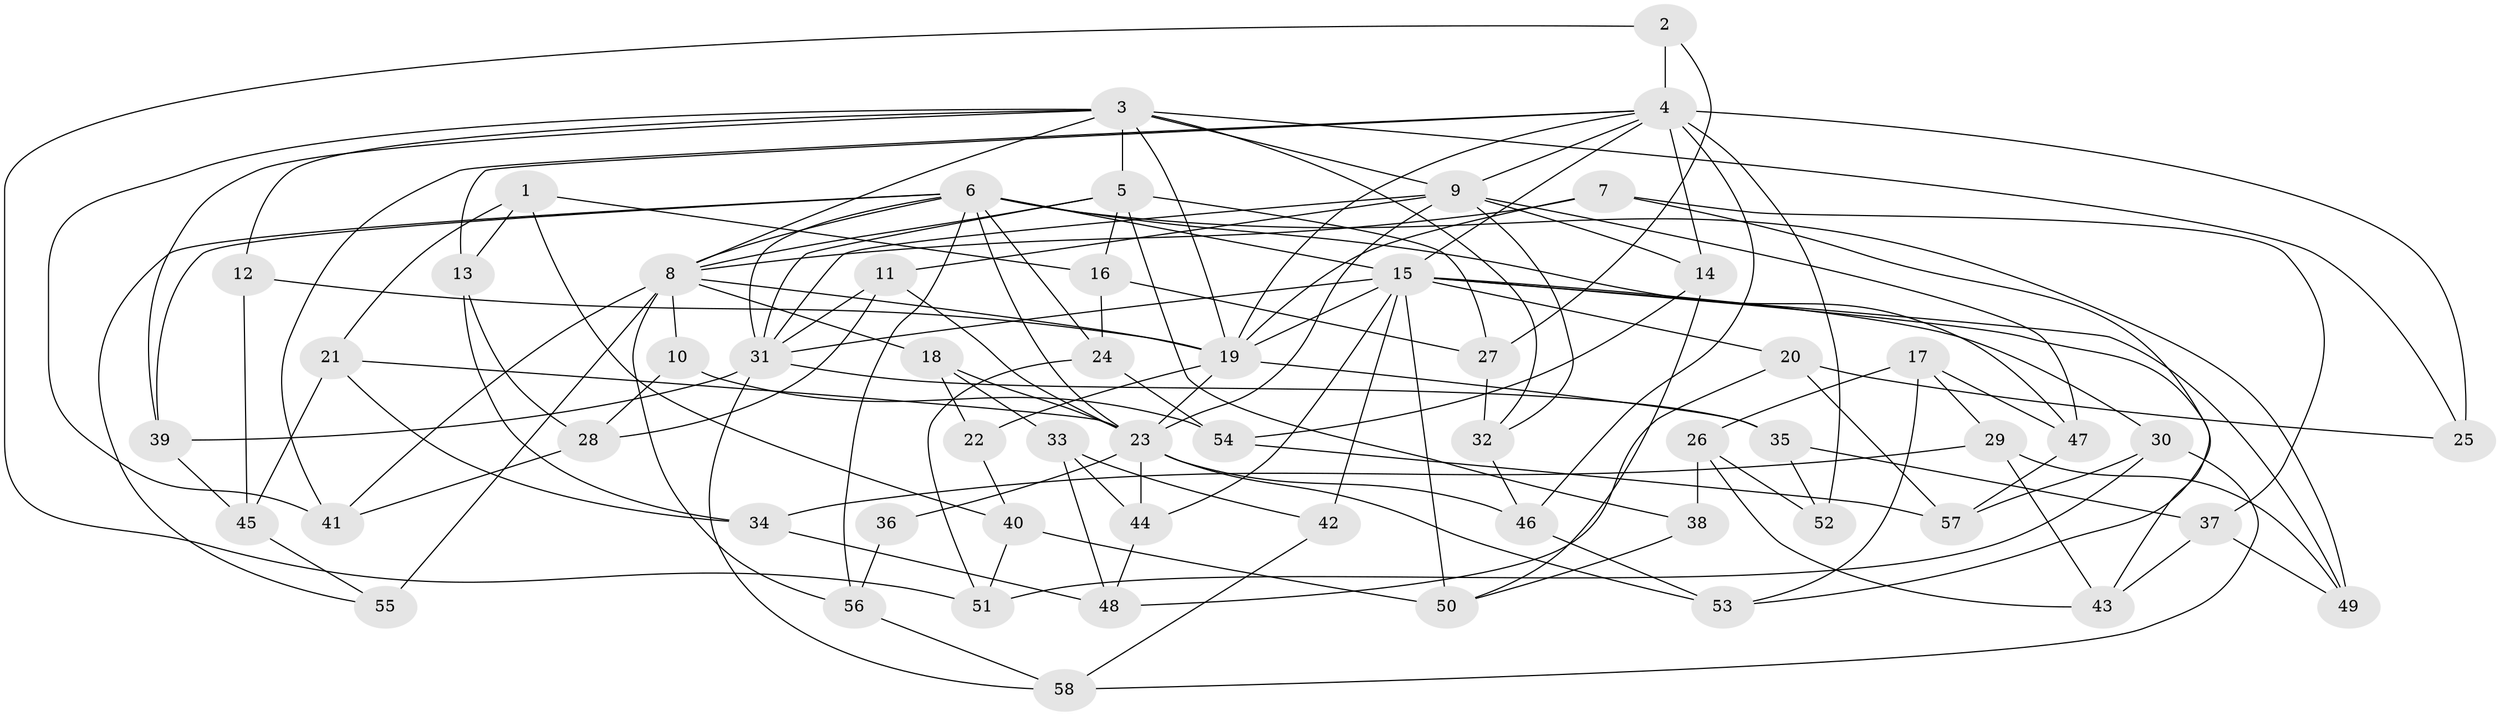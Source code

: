 // original degree distribution, {4: 1.0}
// Generated by graph-tools (version 1.1) at 2025/53/03/04/25 22:53:42]
// undirected, 58 vertices, 136 edges
graph export_dot {
  node [color=gray90,style=filled];
  1;
  2;
  3;
  4;
  5;
  6;
  7;
  8;
  9;
  10;
  11;
  12;
  13;
  14;
  15;
  16;
  17;
  18;
  19;
  20;
  21;
  22;
  23;
  24;
  25;
  26;
  27;
  28;
  29;
  30;
  31;
  32;
  33;
  34;
  35;
  36;
  37;
  38;
  39;
  40;
  41;
  42;
  43;
  44;
  45;
  46;
  47;
  48;
  49;
  50;
  51;
  52;
  53;
  54;
  55;
  56;
  57;
  58;
  1 -- 13 [weight=1.0];
  1 -- 16 [weight=1.0];
  1 -- 21 [weight=1.0];
  1 -- 40 [weight=1.0];
  2 -- 4 [weight=2.0];
  2 -- 27 [weight=1.0];
  2 -- 51 [weight=1.0];
  3 -- 5 [weight=2.0];
  3 -- 8 [weight=1.0];
  3 -- 9 [weight=1.0];
  3 -- 12 [weight=2.0];
  3 -- 19 [weight=1.0];
  3 -- 25 [weight=2.0];
  3 -- 32 [weight=1.0];
  3 -- 39 [weight=1.0];
  3 -- 41 [weight=1.0];
  4 -- 9 [weight=1.0];
  4 -- 13 [weight=1.0];
  4 -- 14 [weight=1.0];
  4 -- 15 [weight=1.0];
  4 -- 19 [weight=1.0];
  4 -- 25 [weight=1.0];
  4 -- 41 [weight=1.0];
  4 -- 46 [weight=1.0];
  4 -- 52 [weight=2.0];
  5 -- 8 [weight=1.0];
  5 -- 16 [weight=1.0];
  5 -- 27 [weight=1.0];
  5 -- 31 [weight=1.0];
  5 -- 38 [weight=2.0];
  6 -- 8 [weight=1.0];
  6 -- 15 [weight=1.0];
  6 -- 23 [weight=1.0];
  6 -- 24 [weight=1.0];
  6 -- 31 [weight=1.0];
  6 -- 39 [weight=1.0];
  6 -- 47 [weight=1.0];
  6 -- 49 [weight=1.0];
  6 -- 55 [weight=1.0];
  6 -- 56 [weight=1.0];
  7 -- 8 [weight=1.0];
  7 -- 19 [weight=1.0];
  7 -- 37 [weight=1.0];
  7 -- 53 [weight=1.0];
  8 -- 10 [weight=2.0];
  8 -- 18 [weight=1.0];
  8 -- 19 [weight=1.0];
  8 -- 41 [weight=1.0];
  8 -- 55 [weight=2.0];
  8 -- 56 [weight=1.0];
  9 -- 11 [weight=1.0];
  9 -- 14 [weight=1.0];
  9 -- 23 [weight=1.0];
  9 -- 31 [weight=1.0];
  9 -- 32 [weight=1.0];
  9 -- 47 [weight=1.0];
  10 -- 28 [weight=1.0];
  10 -- 54 [weight=1.0];
  11 -- 23 [weight=1.0];
  11 -- 28 [weight=1.0];
  11 -- 31 [weight=1.0];
  12 -- 19 [weight=1.0];
  12 -- 45 [weight=1.0];
  13 -- 28 [weight=1.0];
  13 -- 34 [weight=1.0];
  14 -- 50 [weight=1.0];
  14 -- 54 [weight=1.0];
  15 -- 19 [weight=1.0];
  15 -- 20 [weight=1.0];
  15 -- 30 [weight=1.0];
  15 -- 31 [weight=1.0];
  15 -- 42 [weight=2.0];
  15 -- 43 [weight=1.0];
  15 -- 44 [weight=1.0];
  15 -- 49 [weight=1.0];
  15 -- 50 [weight=1.0];
  16 -- 24 [weight=1.0];
  16 -- 27 [weight=1.0];
  17 -- 26 [weight=1.0];
  17 -- 29 [weight=1.0];
  17 -- 47 [weight=1.0];
  17 -- 53 [weight=1.0];
  18 -- 22 [weight=1.0];
  18 -- 23 [weight=1.0];
  18 -- 33 [weight=1.0];
  19 -- 22 [weight=2.0];
  19 -- 23 [weight=1.0];
  19 -- 35 [weight=1.0];
  20 -- 25 [weight=1.0];
  20 -- 48 [weight=1.0];
  20 -- 57 [weight=1.0];
  21 -- 23 [weight=1.0];
  21 -- 34 [weight=1.0];
  21 -- 45 [weight=1.0];
  22 -- 40 [weight=1.0];
  23 -- 36 [weight=3.0];
  23 -- 44 [weight=1.0];
  23 -- 46 [weight=1.0];
  23 -- 53 [weight=1.0];
  24 -- 51 [weight=1.0];
  24 -- 54 [weight=1.0];
  26 -- 38 [weight=1.0];
  26 -- 43 [weight=1.0];
  26 -- 52 [weight=1.0];
  27 -- 32 [weight=1.0];
  28 -- 41 [weight=1.0];
  29 -- 34 [weight=1.0];
  29 -- 43 [weight=1.0];
  29 -- 49 [weight=1.0];
  30 -- 51 [weight=1.0];
  30 -- 57 [weight=1.0];
  30 -- 58 [weight=1.0];
  31 -- 35 [weight=1.0];
  31 -- 39 [weight=1.0];
  31 -- 58 [weight=1.0];
  32 -- 46 [weight=1.0];
  33 -- 42 [weight=1.0];
  33 -- 44 [weight=1.0];
  33 -- 48 [weight=1.0];
  34 -- 48 [weight=1.0];
  35 -- 37 [weight=1.0];
  35 -- 52 [weight=1.0];
  36 -- 56 [weight=1.0];
  37 -- 43 [weight=1.0];
  37 -- 49 [weight=1.0];
  38 -- 50 [weight=1.0];
  39 -- 45 [weight=1.0];
  40 -- 50 [weight=1.0];
  40 -- 51 [weight=1.0];
  42 -- 58 [weight=1.0];
  44 -- 48 [weight=1.0];
  45 -- 55 [weight=1.0];
  46 -- 53 [weight=1.0];
  47 -- 57 [weight=1.0];
  54 -- 57 [weight=1.0];
  56 -- 58 [weight=1.0];
}
